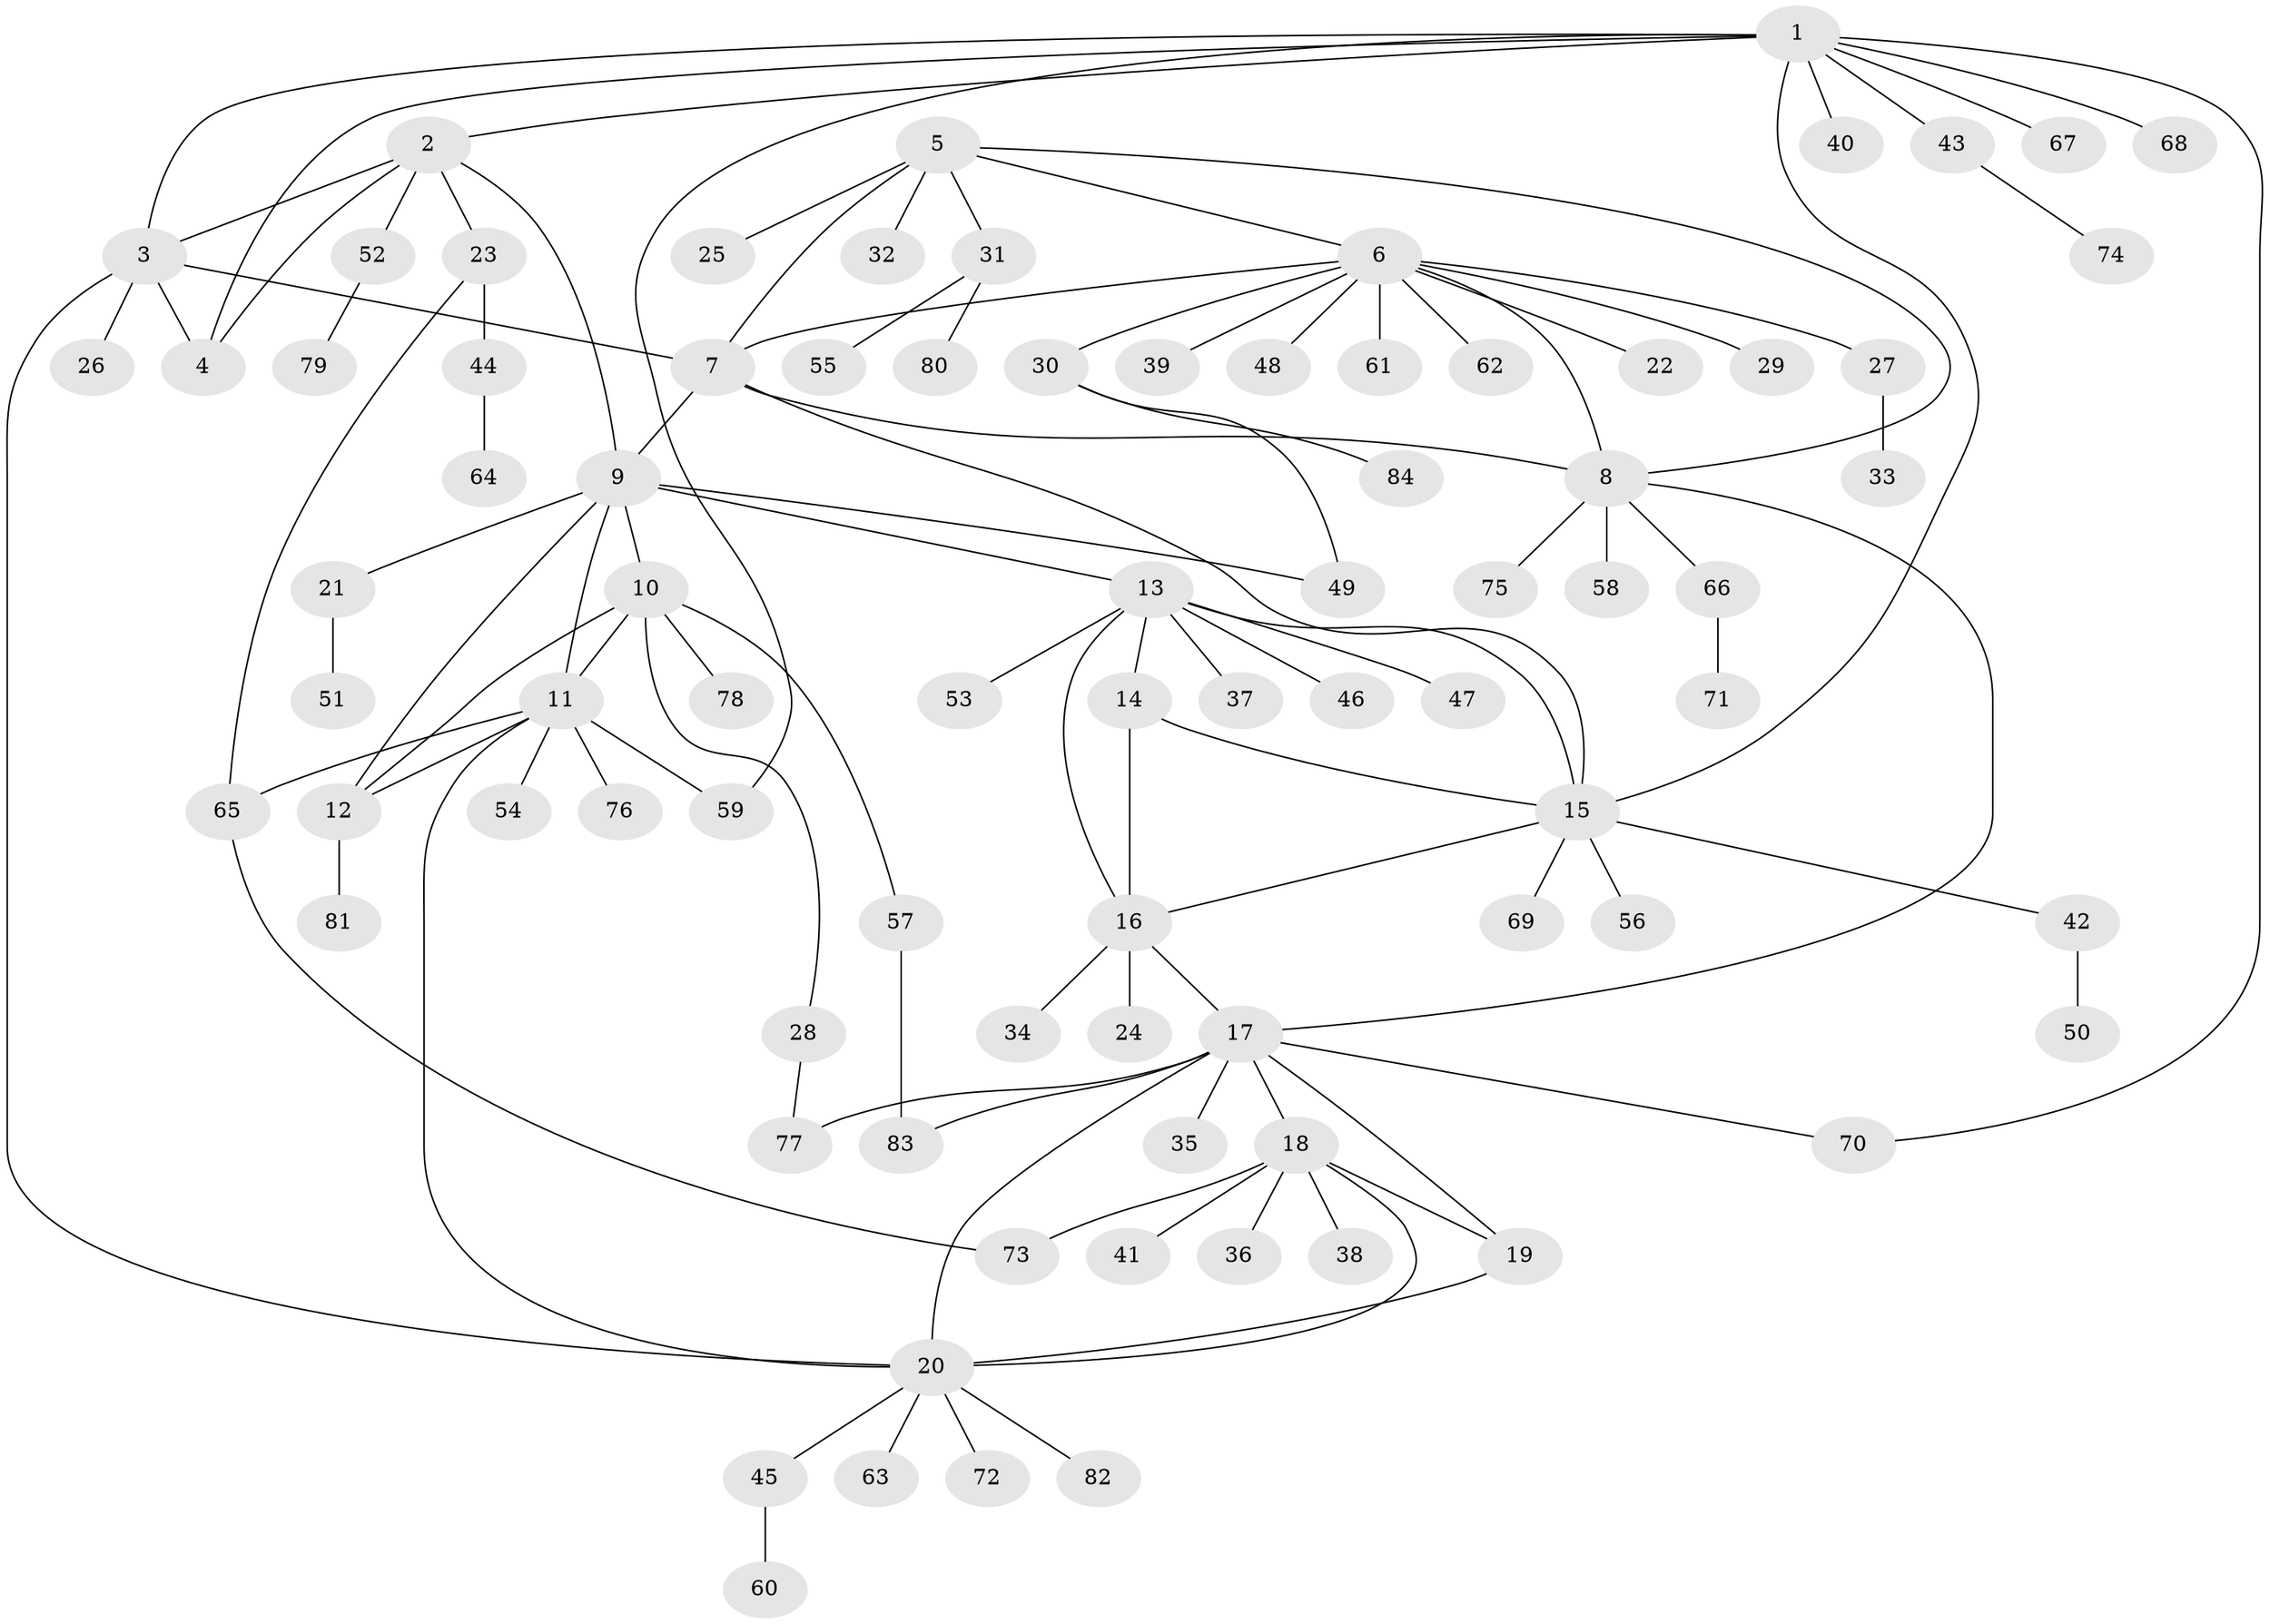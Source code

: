 // coarse degree distribution, {6: 0.02, 12: 0.04, 5: 0.04, 4: 0.02, 1: 0.72, 10: 0.02, 7: 0.02, 9: 0.02, 2: 0.1}
// Generated by graph-tools (version 1.1) at 2025/59/03/04/25 21:59:12]
// undirected, 84 vertices, 111 edges
graph export_dot {
graph [start="1"]
  node [color=gray90,style=filled];
  1;
  2;
  3;
  4;
  5;
  6;
  7;
  8;
  9;
  10;
  11;
  12;
  13;
  14;
  15;
  16;
  17;
  18;
  19;
  20;
  21;
  22;
  23;
  24;
  25;
  26;
  27;
  28;
  29;
  30;
  31;
  32;
  33;
  34;
  35;
  36;
  37;
  38;
  39;
  40;
  41;
  42;
  43;
  44;
  45;
  46;
  47;
  48;
  49;
  50;
  51;
  52;
  53;
  54;
  55;
  56;
  57;
  58;
  59;
  60;
  61;
  62;
  63;
  64;
  65;
  66;
  67;
  68;
  69;
  70;
  71;
  72;
  73;
  74;
  75;
  76;
  77;
  78;
  79;
  80;
  81;
  82;
  83;
  84;
  1 -- 2;
  1 -- 3;
  1 -- 4;
  1 -- 15;
  1 -- 40;
  1 -- 43;
  1 -- 59;
  1 -- 67;
  1 -- 68;
  1 -- 70;
  2 -- 3;
  2 -- 4;
  2 -- 9;
  2 -- 23;
  2 -- 52;
  3 -- 4;
  3 -- 7;
  3 -- 20;
  3 -- 26;
  5 -- 6;
  5 -- 7;
  5 -- 8;
  5 -- 25;
  5 -- 31;
  5 -- 32;
  6 -- 7;
  6 -- 8;
  6 -- 22;
  6 -- 27;
  6 -- 29;
  6 -- 30;
  6 -- 39;
  6 -- 48;
  6 -- 61;
  6 -- 62;
  7 -- 8;
  7 -- 9;
  7 -- 15;
  8 -- 17;
  8 -- 58;
  8 -- 66;
  8 -- 75;
  9 -- 10;
  9 -- 11;
  9 -- 12;
  9 -- 13;
  9 -- 21;
  9 -- 49;
  10 -- 11;
  10 -- 12;
  10 -- 28;
  10 -- 57;
  10 -- 78;
  11 -- 12;
  11 -- 20;
  11 -- 54;
  11 -- 59;
  11 -- 65;
  11 -- 76;
  12 -- 81;
  13 -- 14;
  13 -- 15;
  13 -- 16;
  13 -- 37;
  13 -- 46;
  13 -- 47;
  13 -- 53;
  14 -- 15;
  14 -- 16;
  15 -- 16;
  15 -- 42;
  15 -- 56;
  15 -- 69;
  16 -- 17;
  16 -- 24;
  16 -- 34;
  17 -- 18;
  17 -- 19;
  17 -- 20;
  17 -- 35;
  17 -- 70;
  17 -- 77;
  17 -- 83;
  18 -- 19;
  18 -- 20;
  18 -- 36;
  18 -- 38;
  18 -- 41;
  18 -- 73;
  19 -- 20;
  20 -- 45;
  20 -- 63;
  20 -- 72;
  20 -- 82;
  21 -- 51;
  23 -- 44;
  23 -- 65;
  27 -- 33;
  28 -- 77;
  30 -- 49;
  30 -- 84;
  31 -- 55;
  31 -- 80;
  42 -- 50;
  43 -- 74;
  44 -- 64;
  45 -- 60;
  52 -- 79;
  57 -- 83;
  65 -- 73;
  66 -- 71;
}
